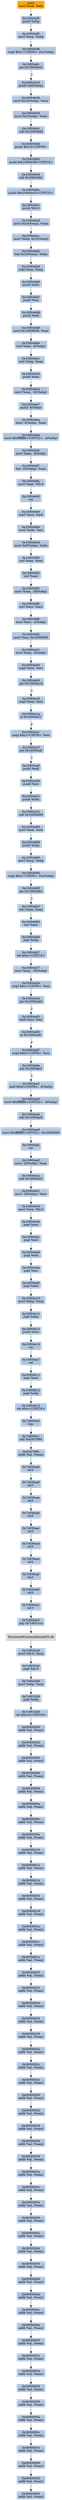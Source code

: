 digraph G {
node[shape=rectangle,style=filled,fillcolor=lightsteelblue,color=lightsteelblue]
bgcolor="transparent"
a0x10004af3movl_edi_edi[label="start\nmovl %edi, %edi",color="lightgrey",fillcolor="orange"];
a0x10004af5pushl_ebp[label="0x10004af5\npushl %ebp"];
a0x10004af6movl_esp_ebp[label="0x10004af6\nmovl %esp, %ebp"];
a0x10004af8cmpl_0x1UINT8_0xcebp_[label="0x10004af8\ncmpl $0x1<UINT8>, 0xc(%ebp)"];
a0x10004afcjne_0x10004b03[label="0x10004afc\njne 0x10004b03"];
a0x10004b03pushl_0x8ebp_[label="0x10004b03\npushl 0x8(%ebp)"];
a0x10004b06movl_0x10ebp__ecx[label="0x10004b06\nmovl 0x10(%ebp), %ecx"];
a0x10004b09movl_0xcebp__edx[label="0x10004b09\nmovl 0xc(%ebp), %edx"];
a0x10004b0ccall_0x100049dd[label="0x10004b0c\ncall 0x100049dd"];
a0x100049ddpushl_0x10UINT8[label="0x100049dd\npushl $0x10<UINT8>"];
a0x100049dfpushl_0x100063f8UINT32[label="0x100049df\npushl $0x100063f8<UINT32>"];
a0x100049e4call_0x10004dbc[label="0x100049e4\ncall 0x10004dbc"];
a0x10004dbcpushl_0x10004e15UINT32[label="0x10004dbc\npushl $0x10004e15<UINT32>"];
a0x10004dc1pushl_fs_0[label="0x10004dc1\npushl %fs:0"];
a0x10004dc8movl_0x10esp__eax[label="0x10004dc8\nmovl 0x10(%esp), %eax"];
a0x10004dccmovl_ebp_0x10esp_[label="0x10004dcc\nmovl %ebp, 0x10(%esp)"];
a0x10004dd0leal_0x10esp__ebp[label="0x10004dd0\nleal 0x10(%esp), %ebp"];
a0x10004dd4subl_eax_esp[label="0x10004dd4\nsubl %eax, %esp"];
a0x10004dd6pushl_ebx[label="0x10004dd6\npushl %ebx"];
a0x10004dd7pushl_esi[label="0x10004dd7\npushl %esi"];
a0x10004dd8pushl_edi[label="0x10004dd8\npushl %edi"];
a0x10004dd9movl_0x10008008_eax[label="0x10004dd9\nmovl 0x10008008, %eax"];
a0x10004ddexorl_eax__4ebp_[label="0x10004dde\nxorl %eax, -4(%ebp)"];
a0x10004de1xorl_ebp_eax[label="0x10004de1\nxorl %ebp, %eax"];
a0x10004de3pushl_eax[label="0x10004de3\npushl %eax"];
a0x10004de4movl_esp__24ebp_[label="0x10004de4\nmovl %esp, -24(%ebp)"];
a0x10004de7pushl__8ebp_[label="0x10004de7\npushl -8(%ebp)"];
a0x10004deamovl__4ebp__eax[label="0x10004dea\nmovl -4(%ebp), %eax"];
a0x10004dedmovl_0xfffffffeUINT32__4ebp_[label="0x10004ded\nmovl $0xfffffffe<UINT32>, -4(%ebp)"];
a0x10004df4movl_eax__8ebp_[label="0x10004df4\nmovl %eax, -8(%ebp)"];
a0x10004df7leal__16ebp__eax[label="0x10004df7\nleal -16(%ebp), %eax"];
a0x10004dfamovl_eax_fs_0[label="0x10004dfa\nmovl %eax, %fs:0"];
a0x10004e00ret[label="0x10004e00\nret"];
a0x100049e9movl_ecx_edi[label="0x100049e9\nmovl %ecx, %edi"];
a0x100049ebmovl_edx_esi[label="0x100049eb\nmovl %edx, %esi"];
a0x100049edmovl_0x8ebp__ebx[label="0x100049ed\nmovl 0x8(%ebp), %ebx"];
a0x100049f0xorl_eax_eax[label="0x100049f0\nxorl %eax, %eax"];
a0x100049f2incl_eax[label="0x100049f2\nincl %eax"];
a0x100049f3movl_eax__28ebp_[label="0x100049f3\nmovl %eax, -28(%ebp)"];
a0x100049f6xorl_ecx_ecx[label="0x100049f6\nxorl %ecx, %ecx"];
a0x100049f8movl_ecx__4ebp_[label="0x100049f8\nmovl %ecx, -4(%ebp)"];
a0x100049fbmovl_esi_0x10008000[label="0x100049fb\nmovl %esi, 0x10008000"];
a0x10004a01movl_eax__4ebp_[label="0x10004a01\nmovl %eax, -4(%ebp)"];
a0x10004a04cmpl_ecx_esi[label="0x10004a04\ncmpl %ecx, %esi"];
a0x10004a06jne_0x10004a18[label="0x10004a06\njne 0x10004a18"];
a0x10004a18cmpl_eax_esi[label="0x10004a18\ncmpl %eax, %esi"];
a0x10004a1aje_0x10004a21[label="0x10004a1a\nje 0x10004a21"];
a0x10004a1ccmpl_0x2UINT8_esi[label="0x10004a1c\ncmpl $0x2<UINT8>, %esi"];
a0x10004a1fjne_0x10004a4f[label="0x10004a1f\njne 0x10004a4f"];
a0x10004a4fpushl_edi[label="0x10004a4f\npushl %edi"];
a0x10004a50pushl_esi[label="0x10004a50\npushl %esi"];
a0x10004a51pushl_ebx[label="0x10004a51\npushl %ebx"];
a0x10004a52call_0x10004d96[label="0x10004a52\ncall 0x10004d96"];
a0x10004d96movl_edi_edi[label="0x10004d96\nmovl %edi, %edi"];
a0x10004d98pushl_ebp[label="0x10004d98\npushl %ebp"];
a0x10004d99movl_esp_ebp[label="0x10004d99\nmovl %esp, %ebp"];
a0x10004d9bcmpl_0x1UINT8_0xcebp_[label="0x10004d9b\ncmpl $0x1<UINT8>, 0xc(%ebp)"];
a0x10004d9fjne_0x10004db3[label="0x10004d9f\njne 0x10004db3"];
a0x10004db3xorl_eax_eax[label="0x10004db3\nxorl %eax, %eax"];
a0x10004db5incl_eax[label="0x10004db5\nincl %eax"];
a0x10004db6popl_ebp[label="0x10004db6\npopl %ebp"];
a0x10004db7ret_0xcUINT16[label="0x10004db7\nret $0xc<UINT16>"];
a0x10004a57movl_eax__28ebp_[label="0x10004a57\nmovl %eax, -28(%ebp)"];
a0x10004a5acmpl_0x1UINT8_esi[label="0x10004a5a\ncmpl $0x1<UINT8>, %esi"];
a0x10004a5djne_0x10004a83[label="0x10004a5d\njne 0x10004a83"];
a0x10004a83testl_esi_esi[label="0x10004a83\ntestl %esi, %esi"];
a0x10004a85je_0x10004a8c[label="0x10004a85\nje 0x10004a8c"];
a0x10004a87cmpl_0x3UINT8_esi[label="0x10004a87\ncmpl $0x3<UINT8>, %esi"];
a0x10004a8ajne_0x10004acf[label="0x10004a8a\njne 0x10004acf"];
a0x10004acfandl_0x0UINT8__4ebp_[label="0x10004acf\nandl $0x0<UINT8>, -4(%ebp)"];
a0x10004ad3movl_0xfffffffeUINT32__4ebp_[label="0x10004ad3\nmovl $0xfffffffe<UINT32>, -4(%ebp)"];
a0x10004adacall_0x10004ae8[label="0x10004ada\ncall 0x10004ae8"];
a0x10004ae8movl_0xffffffffUINT32_0x10008000[label="0x10004ae8\nmovl $0xffffffff<UINT32>, 0x10008000"];
a0x10004af2ret[label="0x10004af2\nret"];
a0x10004adfmovl__28ebp__eax[label="0x10004adf\nmovl -28(%ebp), %eax"];
a0x10004ae2call_0x10004e01[label="0x10004ae2\ncall 0x10004e01"];
a0x10004e01movl__16ebp__ecx[label="0x10004e01\nmovl -16(%ebp), %ecx"];
a0x10004e04movl_ecx_fs_0[label="0x10004e04\nmovl %ecx, %fs:0"];
a0x10004e0bpopl_ecx[label="0x10004e0b\npopl %ecx"];
a0x10004e0cpopl_edi[label="0x10004e0c\npopl %edi"];
a0x10004e0dpopl_edi[label="0x10004e0d\npopl %edi"];
a0x10004e0epopl_esi[label="0x10004e0e\npopl %esi"];
a0x10004e0fpopl_ebx[label="0x10004e0f\npopl %ebx"];
a0x10004e10movl_ebp_esp[label="0x10004e10\nmovl %ebp, %esp"];
a0x10004e12popl_ebp[label="0x10004e12\npopl %ebp"];
a0x10004e13pushl_ecx[label="0x10004e13\npushl %ecx"];
a0x10004e14ret[label="0x10004e14\nret"];
a0x10004ae7ret[label="0x10004ae7\nret"];
a0x10004b11popl_ecx[label="0x10004b11\npopl %ecx"];
a0x10004b12popl_ebp[label="0x10004b12\npopl %ebp"];
a0x10004b13ret_0xcUINT16[label="0x10004b13\nret $0xc<UINT16>"];
a0x7c8000c0nop_[label="0x7c8000c0\nnop "];
a0x7c8000c1call_0x63d7f9f4[label="0x7c8000c1\ncall 0x63d7f9f4"];
a0x63d7f9f4addb_al_eax_[label="0x63d7f9f4\naddb %al, (%eax)"];
a0x7c839aa8int3_[label="0x7c839aa8\nint3 "];
a0x7c839aa9int3_[label="0x7c839aa9\nint3 "];
a0x7c839aaaint3_[label="0x7c839aaa\nint3 "];
a0x7c839aabint3_[label="0x7c839aab\nint3 "];
a0x7c839aacint3_[label="0x7c839aac\nint3 "];
a0x7c839aadint3_[label="0x7c839aad\nint3 "];
a0x7c839aaeint3_[label="0x7c839aae\nint3 "];
a0x7c839aafint3_[label="0x7c839aaf\nint3 "];
a0x7c839ab0int3_[label="0x7c839ab0\nint3 "];
a0x7c839ab1int3_[label="0x7c839ab1\nint3 "];
a0x7c839ab2jmp_0x7c801e1a[label="0x7c839ab2\njmp 0x7c801e1a"];
TerminateProcess_kernel32_dll[label="TerminateProcess@kernel32.dll",color="lightgrey",fillcolor="lightgrey"];
a0x7c9032a8movl_fs_0_esp[label="0x7c9032a8\nmovl %fs:0, %esp"];
a0x7c9032afpopl_fs_0[label="0x7c9032af\npopl %fs:0"];
a0x7c9032b6movl_ebp_esp[label="0x7c9032b6\nmovl %ebp, %esp"];
a0x7c9032b8popl_ebp[label="0x7c9032b8\npopl %ebp"];
a0x7c9032b9ret_0x14UINT16[label="0x7c9032b9\nret $0x14<UINT16>"];
a0x00000000addb_al_eax_[label="0x00000000\naddb %al, (%eax)"];
a0x00000002addb_al_eax_[label="0x00000002\naddb %al, (%eax)"];
a0x00000004addb_al_eax_[label="0x00000004\naddb %al, (%eax)"];
a0x00000006addb_al_eax_[label="0x00000006\naddb %al, (%eax)"];
a0x00000008addb_al_eax_[label="0x00000008\naddb %al, (%eax)"];
a0x0000000aaddb_al_eax_[label="0x0000000a\naddb %al, (%eax)"];
a0x0000000caddb_al_eax_[label="0x0000000c\naddb %al, (%eax)"];
a0x0000000eaddb_al_eax_[label="0x0000000e\naddb %al, (%eax)"];
a0x00000010addb_al_eax_[label="0x00000010\naddb %al, (%eax)"];
a0x00000012addb_al_eax_[label="0x00000012\naddb %al, (%eax)"];
a0x00000014addb_al_eax_[label="0x00000014\naddb %al, (%eax)"];
a0x00000016addb_al_eax_[label="0x00000016\naddb %al, (%eax)"];
a0x00000018addb_al_eax_[label="0x00000018\naddb %al, (%eax)"];
a0x0000001aaddb_al_eax_[label="0x0000001a\naddb %al, (%eax)"];
a0x0000001caddb_al_eax_[label="0x0000001c\naddb %al, (%eax)"];
a0x0000001eaddb_al_eax_[label="0x0000001e\naddb %al, (%eax)"];
a0x00000020addb_al_eax_[label="0x00000020\naddb %al, (%eax)"];
a0x00000022addb_al_eax_[label="0x00000022\naddb %al, (%eax)"];
a0x00000024addb_al_eax_[label="0x00000024\naddb %al, (%eax)"];
a0x00000026addb_al_eax_[label="0x00000026\naddb %al, (%eax)"];
a0x00000028addb_al_eax_[label="0x00000028\naddb %al, (%eax)"];
a0x0000002aaddb_al_eax_[label="0x0000002a\naddb %al, (%eax)"];
a0x0000002caddb_al_eax_[label="0x0000002c\naddb %al, (%eax)"];
a0x0000002eaddb_al_eax_[label="0x0000002e\naddb %al, (%eax)"];
a0x00000030addb_al_eax_[label="0x00000030\naddb %al, (%eax)"];
a0x00000032addb_al_eax_[label="0x00000032\naddb %al, (%eax)"];
a0x00000034addb_al_eax_[label="0x00000034\naddb %al, (%eax)"];
a0x00000036addb_al_eax_[label="0x00000036\naddb %al, (%eax)"];
a0x00000038addb_al_eax_[label="0x00000038\naddb %al, (%eax)"];
a0x0000003aaddb_al_eax_[label="0x0000003a\naddb %al, (%eax)"];
a0x0000003caddb_al_eax_[label="0x0000003c\naddb %al, (%eax)"];
a0x0000003eaddb_al_eax_[label="0x0000003e\naddb %al, (%eax)"];
a0x00000040addb_al_eax_[label="0x00000040\naddb %al, (%eax)"];
a0x00000042addb_al_eax_[label="0x00000042\naddb %al, (%eax)"];
a0x00000044addb_al_eax_[label="0x00000044\naddb %al, (%eax)"];
a0x00000046addb_al_eax_[label="0x00000046\naddb %al, (%eax)"];
a0x00000048addb_al_eax_[label="0x00000048\naddb %al, (%eax)"];
a0x0000004aaddb_al_eax_[label="0x0000004a\naddb %al, (%eax)"];
a0x0000004caddb_al_eax_[label="0x0000004c\naddb %al, (%eax)"];
a0x0000004eaddb_al_eax_[label="0x0000004e\naddb %al, (%eax)"];
a0x00000050addb_al_eax_[label="0x00000050\naddb %al, (%eax)"];
a0x00000052addb_al_eax_[label="0x00000052\naddb %al, (%eax)"];
a0x00000054addb_al_eax_[label="0x00000054\naddb %al, (%eax)"];
a0x00000056addb_al_eax_[label="0x00000056\naddb %al, (%eax)"];
a0x00000058addb_al_eax_[label="0x00000058\naddb %al, (%eax)"];
a0x0000005aaddb_al_eax_[label="0x0000005a\naddb %al, (%eax)"];
a0x0000005caddb_al_eax_[label="0x0000005c\naddb %al, (%eax)"];
a0x0000005eaddb_al_eax_[label="0x0000005e\naddb %al, (%eax)"];
a0x00000060addb_al_eax_[label="0x00000060\naddb %al, (%eax)"];
a0x00000062addb_al_eax_[label="0x00000062\naddb %al, (%eax)"];
a0x00000064addb_al_eax_[label="0x00000064\naddb %al, (%eax)"];
a0x10004af3movl_edi_edi -> a0x10004af5pushl_ebp [color="#000000"];
a0x10004af5pushl_ebp -> a0x10004af6movl_esp_ebp [color="#000000"];
a0x10004af6movl_esp_ebp -> a0x10004af8cmpl_0x1UINT8_0xcebp_ [color="#000000"];
a0x10004af8cmpl_0x1UINT8_0xcebp_ -> a0x10004afcjne_0x10004b03 [color="#000000"];
a0x10004afcjne_0x10004b03 -> a0x10004b03pushl_0x8ebp_ [color="#000000",label="T"];
a0x10004b03pushl_0x8ebp_ -> a0x10004b06movl_0x10ebp__ecx [color="#000000"];
a0x10004b06movl_0x10ebp__ecx -> a0x10004b09movl_0xcebp__edx [color="#000000"];
a0x10004b09movl_0xcebp__edx -> a0x10004b0ccall_0x100049dd [color="#000000"];
a0x10004b0ccall_0x100049dd -> a0x100049ddpushl_0x10UINT8 [color="#000000"];
a0x100049ddpushl_0x10UINT8 -> a0x100049dfpushl_0x100063f8UINT32 [color="#000000"];
a0x100049dfpushl_0x100063f8UINT32 -> a0x100049e4call_0x10004dbc [color="#000000"];
a0x100049e4call_0x10004dbc -> a0x10004dbcpushl_0x10004e15UINT32 [color="#000000"];
a0x10004dbcpushl_0x10004e15UINT32 -> a0x10004dc1pushl_fs_0 [color="#000000"];
a0x10004dc1pushl_fs_0 -> a0x10004dc8movl_0x10esp__eax [color="#000000"];
a0x10004dc8movl_0x10esp__eax -> a0x10004dccmovl_ebp_0x10esp_ [color="#000000"];
a0x10004dccmovl_ebp_0x10esp_ -> a0x10004dd0leal_0x10esp__ebp [color="#000000"];
a0x10004dd0leal_0x10esp__ebp -> a0x10004dd4subl_eax_esp [color="#000000"];
a0x10004dd4subl_eax_esp -> a0x10004dd6pushl_ebx [color="#000000"];
a0x10004dd6pushl_ebx -> a0x10004dd7pushl_esi [color="#000000"];
a0x10004dd7pushl_esi -> a0x10004dd8pushl_edi [color="#000000"];
a0x10004dd8pushl_edi -> a0x10004dd9movl_0x10008008_eax [color="#000000"];
a0x10004dd9movl_0x10008008_eax -> a0x10004ddexorl_eax__4ebp_ [color="#000000"];
a0x10004ddexorl_eax__4ebp_ -> a0x10004de1xorl_ebp_eax [color="#000000"];
a0x10004de1xorl_ebp_eax -> a0x10004de3pushl_eax [color="#000000"];
a0x10004de3pushl_eax -> a0x10004de4movl_esp__24ebp_ [color="#000000"];
a0x10004de4movl_esp__24ebp_ -> a0x10004de7pushl__8ebp_ [color="#000000"];
a0x10004de7pushl__8ebp_ -> a0x10004deamovl__4ebp__eax [color="#000000"];
a0x10004deamovl__4ebp__eax -> a0x10004dedmovl_0xfffffffeUINT32__4ebp_ [color="#000000"];
a0x10004dedmovl_0xfffffffeUINT32__4ebp_ -> a0x10004df4movl_eax__8ebp_ [color="#000000"];
a0x10004df4movl_eax__8ebp_ -> a0x10004df7leal__16ebp__eax [color="#000000"];
a0x10004df7leal__16ebp__eax -> a0x10004dfamovl_eax_fs_0 [color="#000000"];
a0x10004dfamovl_eax_fs_0 -> a0x10004e00ret [color="#000000"];
a0x10004e00ret -> a0x100049e9movl_ecx_edi [color="#000000"];
a0x100049e9movl_ecx_edi -> a0x100049ebmovl_edx_esi [color="#000000"];
a0x100049ebmovl_edx_esi -> a0x100049edmovl_0x8ebp__ebx [color="#000000"];
a0x100049edmovl_0x8ebp__ebx -> a0x100049f0xorl_eax_eax [color="#000000"];
a0x100049f0xorl_eax_eax -> a0x100049f2incl_eax [color="#000000"];
a0x100049f2incl_eax -> a0x100049f3movl_eax__28ebp_ [color="#000000"];
a0x100049f3movl_eax__28ebp_ -> a0x100049f6xorl_ecx_ecx [color="#000000"];
a0x100049f6xorl_ecx_ecx -> a0x100049f8movl_ecx__4ebp_ [color="#000000"];
a0x100049f8movl_ecx__4ebp_ -> a0x100049fbmovl_esi_0x10008000 [color="#000000"];
a0x100049fbmovl_esi_0x10008000 -> a0x10004a01movl_eax__4ebp_ [color="#000000"];
a0x10004a01movl_eax__4ebp_ -> a0x10004a04cmpl_ecx_esi [color="#000000"];
a0x10004a04cmpl_ecx_esi -> a0x10004a06jne_0x10004a18 [color="#000000"];
a0x10004a06jne_0x10004a18 -> a0x10004a18cmpl_eax_esi [color="#000000",label="T"];
a0x10004a18cmpl_eax_esi -> a0x10004a1aje_0x10004a21 [color="#000000"];
a0x10004a1aje_0x10004a21 -> a0x10004a1ccmpl_0x2UINT8_esi [color="#000000",label="F"];
a0x10004a1ccmpl_0x2UINT8_esi -> a0x10004a1fjne_0x10004a4f [color="#000000"];
a0x10004a1fjne_0x10004a4f -> a0x10004a4fpushl_edi [color="#000000",label="T"];
a0x10004a4fpushl_edi -> a0x10004a50pushl_esi [color="#000000"];
a0x10004a50pushl_esi -> a0x10004a51pushl_ebx [color="#000000"];
a0x10004a51pushl_ebx -> a0x10004a52call_0x10004d96 [color="#000000"];
a0x10004a52call_0x10004d96 -> a0x10004d96movl_edi_edi [color="#000000"];
a0x10004d96movl_edi_edi -> a0x10004d98pushl_ebp [color="#000000"];
a0x10004d98pushl_ebp -> a0x10004d99movl_esp_ebp [color="#000000"];
a0x10004d99movl_esp_ebp -> a0x10004d9bcmpl_0x1UINT8_0xcebp_ [color="#000000"];
a0x10004d9bcmpl_0x1UINT8_0xcebp_ -> a0x10004d9fjne_0x10004db3 [color="#000000"];
a0x10004d9fjne_0x10004db3 -> a0x10004db3xorl_eax_eax [color="#000000",label="T"];
a0x10004db3xorl_eax_eax -> a0x10004db5incl_eax [color="#000000"];
a0x10004db5incl_eax -> a0x10004db6popl_ebp [color="#000000"];
a0x10004db6popl_ebp -> a0x10004db7ret_0xcUINT16 [color="#000000"];
a0x10004db7ret_0xcUINT16 -> a0x10004a57movl_eax__28ebp_ [color="#000000"];
a0x10004a57movl_eax__28ebp_ -> a0x10004a5acmpl_0x1UINT8_esi [color="#000000"];
a0x10004a5acmpl_0x1UINT8_esi -> a0x10004a5djne_0x10004a83 [color="#000000"];
a0x10004a5djne_0x10004a83 -> a0x10004a83testl_esi_esi [color="#000000",label="T"];
a0x10004a83testl_esi_esi -> a0x10004a85je_0x10004a8c [color="#000000"];
a0x10004a85je_0x10004a8c -> a0x10004a87cmpl_0x3UINT8_esi [color="#000000",label="F"];
a0x10004a87cmpl_0x3UINT8_esi -> a0x10004a8ajne_0x10004acf [color="#000000"];
a0x10004a8ajne_0x10004acf -> a0x10004acfandl_0x0UINT8__4ebp_ [color="#000000",label="T"];
a0x10004acfandl_0x0UINT8__4ebp_ -> a0x10004ad3movl_0xfffffffeUINT32__4ebp_ [color="#000000"];
a0x10004ad3movl_0xfffffffeUINT32__4ebp_ -> a0x10004adacall_0x10004ae8 [color="#000000"];
a0x10004adacall_0x10004ae8 -> a0x10004ae8movl_0xffffffffUINT32_0x10008000 [color="#000000"];
a0x10004ae8movl_0xffffffffUINT32_0x10008000 -> a0x10004af2ret [color="#000000"];
a0x10004af2ret -> a0x10004adfmovl__28ebp__eax [color="#000000"];
a0x10004adfmovl__28ebp__eax -> a0x10004ae2call_0x10004e01 [color="#000000"];
a0x10004ae2call_0x10004e01 -> a0x10004e01movl__16ebp__ecx [color="#000000"];
a0x10004e01movl__16ebp__ecx -> a0x10004e04movl_ecx_fs_0 [color="#000000"];
a0x10004e04movl_ecx_fs_0 -> a0x10004e0bpopl_ecx [color="#000000"];
a0x10004e0bpopl_ecx -> a0x10004e0cpopl_edi [color="#000000"];
a0x10004e0cpopl_edi -> a0x10004e0dpopl_edi [color="#000000"];
a0x10004e0dpopl_edi -> a0x10004e0epopl_esi [color="#000000"];
a0x10004e0epopl_esi -> a0x10004e0fpopl_ebx [color="#000000"];
a0x10004e0fpopl_ebx -> a0x10004e10movl_ebp_esp [color="#000000"];
a0x10004e10movl_ebp_esp -> a0x10004e12popl_ebp [color="#000000"];
a0x10004e12popl_ebp -> a0x10004e13pushl_ecx [color="#000000"];
a0x10004e13pushl_ecx -> a0x10004e14ret [color="#000000"];
a0x10004e14ret -> a0x10004ae7ret [color="#000000"];
a0x10004ae7ret -> a0x10004b11popl_ecx [color="#000000"];
a0x10004b11popl_ecx -> a0x10004b12popl_ebp [color="#000000"];
a0x10004b12popl_ebp -> a0x10004b13ret_0xcUINT16 [color="#000000"];
a0x10004b13ret_0xcUINT16 -> a0x7c8000c0nop_ [color="#000000"];
a0x7c8000c0nop_ -> a0x7c8000c1call_0x63d7f9f4 [color="#000000"];
a0x7c8000c1call_0x63d7f9f4 -> a0x63d7f9f4addb_al_eax_ [color="#000000"];
a0x63d7f9f4addb_al_eax_ -> a0x7c839aa8int3_ [color="#000000"];
a0x7c839aa8int3_ -> a0x7c839aa9int3_ [color="#000000"];
a0x7c839aa9int3_ -> a0x7c839aaaint3_ [color="#000000"];
a0x7c839aaaint3_ -> a0x7c839aabint3_ [color="#000000"];
a0x7c839aabint3_ -> a0x7c839aacint3_ [color="#000000"];
a0x7c839aacint3_ -> a0x7c839aadint3_ [color="#000000"];
a0x7c839aadint3_ -> a0x7c839aaeint3_ [color="#000000"];
a0x7c839aaeint3_ -> a0x7c839aafint3_ [color="#000000"];
a0x7c839aafint3_ -> a0x7c839ab0int3_ [color="#000000"];
a0x7c839ab0int3_ -> a0x7c839ab1int3_ [color="#000000"];
a0x7c839ab1int3_ -> a0x7c839ab2jmp_0x7c801e1a [color="#000000"];
a0x7c839ab2jmp_0x7c801e1a -> TerminateProcess_kernel32_dll [color="#000000"];
TerminateProcess_kernel32_dll -> a0x7c9032a8movl_fs_0_esp [color="#000000"];
a0x7c9032a8movl_fs_0_esp -> a0x7c9032afpopl_fs_0 [color="#000000"];
a0x7c9032afpopl_fs_0 -> a0x7c9032b6movl_ebp_esp [color="#000000"];
a0x7c9032b6movl_ebp_esp -> a0x7c9032b8popl_ebp [color="#000000"];
a0x7c9032b8popl_ebp -> a0x7c9032b9ret_0x14UINT16 [color="#000000"];
a0x7c9032b9ret_0x14UINT16 -> a0x00000000addb_al_eax_ [color="#000000"];
a0x00000000addb_al_eax_ -> a0x00000002addb_al_eax_ [color="#000000"];
a0x00000002addb_al_eax_ -> a0x00000004addb_al_eax_ [color="#000000"];
a0x00000004addb_al_eax_ -> a0x00000006addb_al_eax_ [color="#000000"];
a0x00000006addb_al_eax_ -> a0x00000008addb_al_eax_ [color="#000000"];
a0x00000008addb_al_eax_ -> a0x0000000aaddb_al_eax_ [color="#000000"];
a0x0000000aaddb_al_eax_ -> a0x0000000caddb_al_eax_ [color="#000000"];
a0x0000000caddb_al_eax_ -> a0x0000000eaddb_al_eax_ [color="#000000"];
a0x0000000eaddb_al_eax_ -> a0x00000010addb_al_eax_ [color="#000000"];
a0x00000010addb_al_eax_ -> a0x00000012addb_al_eax_ [color="#000000"];
a0x00000012addb_al_eax_ -> a0x00000014addb_al_eax_ [color="#000000"];
a0x00000014addb_al_eax_ -> a0x00000016addb_al_eax_ [color="#000000"];
a0x00000016addb_al_eax_ -> a0x00000018addb_al_eax_ [color="#000000"];
a0x00000018addb_al_eax_ -> a0x0000001aaddb_al_eax_ [color="#000000"];
a0x0000001aaddb_al_eax_ -> a0x0000001caddb_al_eax_ [color="#000000"];
a0x0000001caddb_al_eax_ -> a0x0000001eaddb_al_eax_ [color="#000000"];
a0x0000001eaddb_al_eax_ -> a0x00000020addb_al_eax_ [color="#000000"];
a0x00000020addb_al_eax_ -> a0x00000022addb_al_eax_ [color="#000000"];
a0x00000022addb_al_eax_ -> a0x00000024addb_al_eax_ [color="#000000"];
a0x00000024addb_al_eax_ -> a0x00000026addb_al_eax_ [color="#000000"];
a0x00000026addb_al_eax_ -> a0x00000028addb_al_eax_ [color="#000000"];
a0x00000028addb_al_eax_ -> a0x0000002aaddb_al_eax_ [color="#000000"];
a0x0000002aaddb_al_eax_ -> a0x0000002caddb_al_eax_ [color="#000000"];
a0x0000002caddb_al_eax_ -> a0x0000002eaddb_al_eax_ [color="#000000"];
a0x0000002eaddb_al_eax_ -> a0x00000030addb_al_eax_ [color="#000000"];
a0x00000030addb_al_eax_ -> a0x00000032addb_al_eax_ [color="#000000"];
a0x00000032addb_al_eax_ -> a0x00000034addb_al_eax_ [color="#000000"];
a0x00000034addb_al_eax_ -> a0x00000036addb_al_eax_ [color="#000000"];
a0x00000036addb_al_eax_ -> a0x00000038addb_al_eax_ [color="#000000"];
a0x00000038addb_al_eax_ -> a0x0000003aaddb_al_eax_ [color="#000000"];
a0x0000003aaddb_al_eax_ -> a0x0000003caddb_al_eax_ [color="#000000"];
a0x0000003caddb_al_eax_ -> a0x0000003eaddb_al_eax_ [color="#000000"];
a0x0000003eaddb_al_eax_ -> a0x00000040addb_al_eax_ [color="#000000"];
a0x00000040addb_al_eax_ -> a0x00000042addb_al_eax_ [color="#000000"];
a0x00000042addb_al_eax_ -> a0x00000044addb_al_eax_ [color="#000000"];
a0x00000044addb_al_eax_ -> a0x00000046addb_al_eax_ [color="#000000"];
a0x00000046addb_al_eax_ -> a0x00000048addb_al_eax_ [color="#000000"];
a0x00000048addb_al_eax_ -> a0x0000004aaddb_al_eax_ [color="#000000"];
a0x0000004aaddb_al_eax_ -> a0x0000004caddb_al_eax_ [color="#000000"];
a0x0000004caddb_al_eax_ -> a0x0000004eaddb_al_eax_ [color="#000000"];
a0x0000004eaddb_al_eax_ -> a0x00000050addb_al_eax_ [color="#000000"];
a0x00000050addb_al_eax_ -> a0x00000052addb_al_eax_ [color="#000000"];
a0x00000052addb_al_eax_ -> a0x00000054addb_al_eax_ [color="#000000"];
a0x00000054addb_al_eax_ -> a0x00000056addb_al_eax_ [color="#000000"];
a0x00000056addb_al_eax_ -> a0x00000058addb_al_eax_ [color="#000000"];
a0x00000058addb_al_eax_ -> a0x0000005aaddb_al_eax_ [color="#000000"];
a0x0000005aaddb_al_eax_ -> a0x0000005caddb_al_eax_ [color="#000000"];
a0x0000005caddb_al_eax_ -> a0x0000005eaddb_al_eax_ [color="#000000"];
a0x0000005eaddb_al_eax_ -> a0x00000060addb_al_eax_ [color="#000000"];
a0x00000060addb_al_eax_ -> a0x00000062addb_al_eax_ [color="#000000"];
a0x00000062addb_al_eax_ -> a0x00000064addb_al_eax_ [color="#000000"];
}
